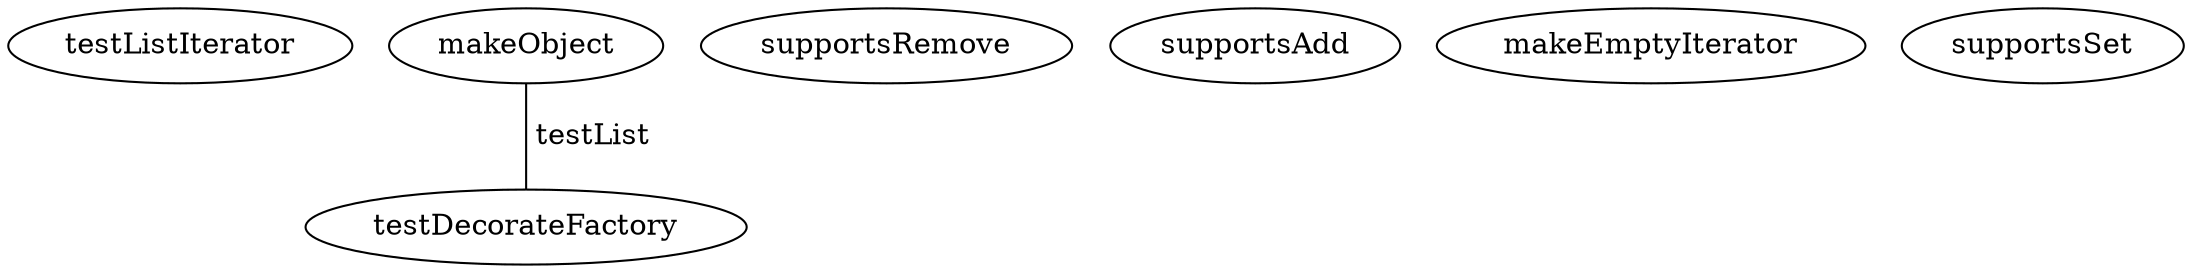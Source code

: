 digraph G {
testListIterator;
makeObject;
testDecorateFactory;
supportsRemove;
supportsAdd;
makeEmptyIterator;
supportsSet;
makeObject -> testDecorateFactory [label=" testList", dir=none];
}